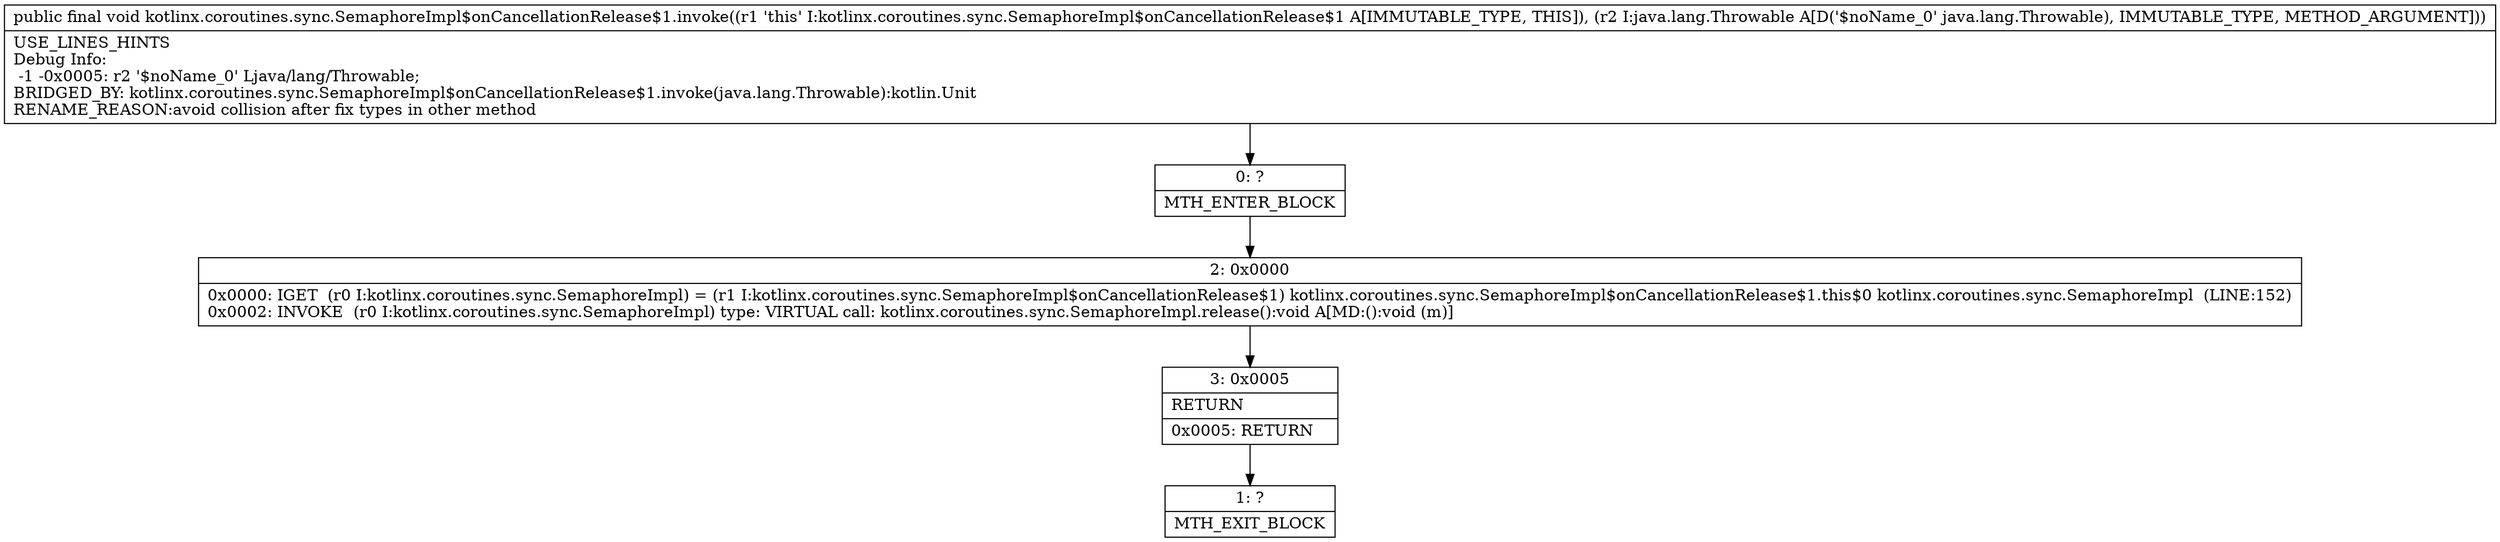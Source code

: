 digraph "CFG forkotlinx.coroutines.sync.SemaphoreImpl$onCancellationRelease$1.invoke(Ljava\/lang\/Throwable;)V" {
Node_0 [shape=record,label="{0\:\ ?|MTH_ENTER_BLOCK\l}"];
Node_2 [shape=record,label="{2\:\ 0x0000|0x0000: IGET  (r0 I:kotlinx.coroutines.sync.SemaphoreImpl) = (r1 I:kotlinx.coroutines.sync.SemaphoreImpl$onCancellationRelease$1) kotlinx.coroutines.sync.SemaphoreImpl$onCancellationRelease$1.this$0 kotlinx.coroutines.sync.SemaphoreImpl  (LINE:152)\l0x0002: INVOKE  (r0 I:kotlinx.coroutines.sync.SemaphoreImpl) type: VIRTUAL call: kotlinx.coroutines.sync.SemaphoreImpl.release():void A[MD:():void (m)]\l}"];
Node_3 [shape=record,label="{3\:\ 0x0005|RETURN\l|0x0005: RETURN   \l}"];
Node_1 [shape=record,label="{1\:\ ?|MTH_EXIT_BLOCK\l}"];
MethodNode[shape=record,label="{public final void kotlinx.coroutines.sync.SemaphoreImpl$onCancellationRelease$1.invoke((r1 'this' I:kotlinx.coroutines.sync.SemaphoreImpl$onCancellationRelease$1 A[IMMUTABLE_TYPE, THIS]), (r2 I:java.lang.Throwable A[D('$noName_0' java.lang.Throwable), IMMUTABLE_TYPE, METHOD_ARGUMENT]))  | USE_LINES_HINTS\lDebug Info:\l  \-1 \-0x0005: r2 '$noName_0' Ljava\/lang\/Throwable;\lBRIDGED_BY: kotlinx.coroutines.sync.SemaphoreImpl$onCancellationRelease$1.invoke(java.lang.Throwable):kotlin.Unit\lRENAME_REASON:avoid collision after fix types in other method\l}"];
MethodNode -> Node_0;Node_0 -> Node_2;
Node_2 -> Node_3;
Node_3 -> Node_1;
}

